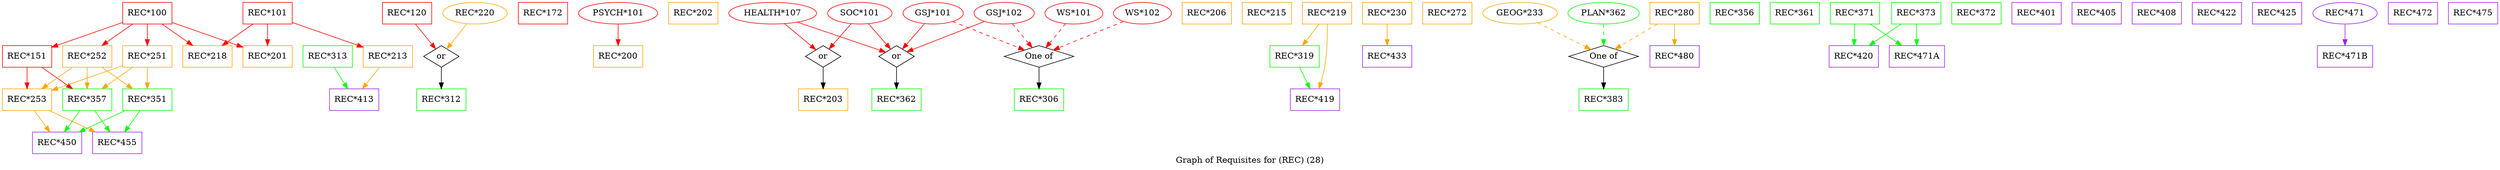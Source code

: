 strict digraph "" {
	graph [bb="0,0,4144,275",
		label="Graph of Requisites for (REC) (28)",
		lheight=0.21,
		lp="2072,11.5",
		lwidth=3.43
	];
	node [label="\N"];
	"REC*100"	[color=red,
		height=0.5,
		pos="241,257",
		shape=box,
		width=1.1389];
	"REC*151"	[color=red,
		height=0.5,
		pos="41,185",
		shape=box,
		width=1.1389];
	"REC*100" -> "REC*151"	[color=red,
		pos="e,82.044,200.37 199.56,241.5 168.21,230.53 125.02,215.41 91.626,203.72"];
	"REC*201"	[color=orange,
		height=0.5,
		pos="441,185",
		shape=box,
		width=1.1389];
	"REC*100" -> "REC*201"	[color=red,
		pos="e,399.96,200.37 282.44,241.5 313.79,230.53 356.98,215.41 390.37,203.72"];
	"REC*218"	[color=orange,
		height=0.5,
		pos="341,185",
		shape=box,
		width=1.1389];
	"REC*100" -> "REC*218"	[color=red,
		pos="e,316.44,203.19 265.46,238.88 278.3,229.89 294.2,218.76 308.09,209.03"];
	"REC*251"	[color=orange,
		height=0.5,
		pos="241,185",
		shape=box,
		width=1.1389];
	"REC*100" -> "REC*251"	[color=red,
		pos="e,241,203.1 241,238.7 241,230.98 241,221.71 241,213.11"];
	"REC*252"	[color=orange,
		height=0.5,
		pos="141,185",
		shape=box,
		width=1.1389];
	"REC*100" -> "REC*252"	[color=red,
		pos="e,165.56,203.19 216.54,238.88 203.7,229.89 187.8,218.76 173.91,209.03"];
	"REC*253"	[color=orange,
		height=0.5,
		pos="41,113",
		shape=box,
		width=1.1389];
	"REC*151" -> "REC*253"	[color=red,
		pos="e,41,131.1 41,166.7 41,158.98 41,149.71 41,141.11"];
	"REC*357"	[color=green,
		height=0.5,
		pos="141,113",
		shape=box,
		width=1.1389];
	"REC*151" -> "REC*357"	[color=red,
		pos="e,116.44,131.19 65.463,166.88 78.296,157.89 94.196,146.76 108.09,137.03"];
	"REC*251" -> "REC*253"	[color=orange,
		pos="e,82.044,128.37 199.56,169.5 168.21,158.53 125.02,143.41 91.626,131.72"];
	"REC*251" -> "REC*357"	[color=orange,
		pos="e,165.56,131.19 216.54,166.88 203.7,157.89 187.8,146.76 173.91,137.03"];
	"REC*351"	[color=green,
		height=0.5,
		pos="241,113",
		shape=box,
		width=1.1389];
	"REC*251" -> "REC*351"	[color=orange,
		pos="e,241,131.1 241,166.7 241,158.98 241,149.71 241,141.11"];
	"REC*252" -> "REC*253"	[color=orange,
		pos="e,65.557,131.19 116.54,166.88 103.7,157.89 87.804,146.76 73.906,137.03"];
	"REC*252" -> "REC*357"	[color=orange,
		pos="e,141,131.1 141,166.7 141,158.98 141,149.71 141,141.11"];
	"REC*252" -> "REC*351"	[color=orange,
		pos="e,216.44,131.19 165.46,166.88 178.3,157.89 194.2,146.76 208.09,137.03"];
	"REC*450"	[color=purple,
		height=0.5,
		pos="91,41",
		shape=box,
		width=1.1389];
	"REC*253" -> "REC*450"	[color=orange,
		pos="e,78.783,59.104 53.36,94.697 59.233,86.474 66.369,76.483 72.842,67.421"];
	"REC*455"	[color=purple,
		height=0.5,
		pos="191,41",
		shape=box,
		width=1.1389];
	"REC*253" -> "REC*455"	[color=orange,
		pos="e,154.43,59.068 77.694,94.876 98.018,85.392 123.47,73.513 145.1,63.419"];
	"REC*357" -> "REC*450"	[color=green,
		pos="e,103.22,59.104 128.64,94.697 122.77,86.474 115.63,76.483 109.16,67.421"];
	"REC*357" -> "REC*455"	[color=green,
		pos="e,178.78,59.104 153.36,94.697 159.23,86.474 166.37,76.483 172.84,67.421"];
	"REC*351" -> "REC*450"	[color=green,
		pos="e,127.57,59.068 204.31,94.876 183.98,85.392 158.53,73.513 136.9,63.419"];
	"REC*351" -> "REC*455"	[color=green,
		pos="e,203.22,59.104 228.64,94.697 222.77,86.474 215.63,76.483 209.16,67.421"];
	"REC*101"	[color=red,
		height=0.5,
		pos="441,257",
		shape=box,
		width=1.1389];
	"REC*101" -> "REC*201"	[color=red,
		pos="e,441,203.1 441,238.7 441,230.98 441,221.71 441,213.11"];
	"REC*101" -> "REC*218"	[color=red,
		pos="e,365.56,203.19 416.54,238.88 403.7,229.89 387.8,218.76 373.91,209.03"];
	"REC*213"	[color=orange,
		height=0.5,
		pos="641,185",
		shape=box,
		width=1.1389];
	"REC*101" -> "REC*213"	[color=red,
		pos="e,599.96,200.37 482.44,241.5 513.79,230.53 556.98,215.41 590.37,203.72"];
	"REC*413"	[color=purple,
		height=0.5,
		pos="585,113",
		shape=box,
		width=1.1389];
	"REC*213" -> "REC*413"	[color=orange,
		pos="e,598.68,131.1 627.16,166.7 620.51,158.39 612.42,148.28 605.11,139.14"];
	"REC*120"	[color=red,
		height=0.5,
		pos="673,257",
		shape=box,
		width=1.1389];
	or453	[height=0.5,
		label=or,
		pos="729,185",
		shape=diamond,
		width=0.81703];
	"REC*120" -> or453	[color=red,
		pos="e,719.7,197.63 686.84,238.7 694.84,228.7 704.93,216.09 713.23,205.72"];
	"REC*312"	[color=green,
		height=0.5,
		pos="729,113",
		shape=box,
		width=1.1389];
	or453 -> "REC*312"	[pos="e,729,131.1 729,166.7 729,158.98 729,149.71 729,141.11"];
	"REC*172"	[color=red,
		height=0.5,
		pos="897,257",
		shape=box,
		width=1.1389];
	"REC*200"	[color=orange,
		height=0.5,
		pos="1022,185",
		shape=box,
		width=1.1389];
	"PSYCH*101"	[color=red,
		height=0.5,
		pos="1022,257",
		width=1.8234];
	"PSYCH*101" -> "REC*200"	[color=red,
		pos="e,1022,203.1 1022,238.7 1022,230.98 1022,221.71 1022,213.11"];
	"REC*202"	[color=orange,
		height=0.5,
		pos="1147,257",
		shape=box,
		width=1.1389];
	"REC*203"	[color=orange,
		height=0.5,
		pos="1361,113",
		shape=box,
		width=1.1389];
	or452	[height=0.5,
		label=or,
		pos="1361,185",
		shape=diamond,
		width=0.81703];
	or452 -> "REC*203"	[pos="e,1361,131.1 1361,166.7 1361,158.98 1361,149.71 1361,141.11"];
	"HEALTH*107"	[color=red,
		height=0.5,
		pos="1279,257",
		width=2.022];
	"HEALTH*107" -> or452	[color=red,
		pos="e,1349.1,196.19 1298.4,239.41 1311.3,228.4 1328.2,213.99 1341.2,202.91"];
	or454	[height=0.5,
		label=or,
		pos="1483,185",
		shape=diamond,
		width=0.81703];
	"HEALTH*107" -> or454	[color=red,
		pos="e,1465.1,192.14 1319.8,242 1360.1,228.17 1420.7,207.38 1455.6,195.41"];
	"REC*362"	[color=green,
		height=0.5,
		pos="1483,113",
		shape=box,
		width=1.1389];
	or454 -> "REC*362"	[pos="e,1483,131.1 1483,166.7 1483,158.98 1483,149.71 1483,141.11"];
	"SOC*101"	[color=red,
		height=0.5,
		pos="1423,257",
		width=1.4804];
	"SOC*101" -> or452	[color=red,
		pos="e,1370.8,197.02 1408.3,239.41 1399.1,228.97 1387.1,215.48 1377.5,204.67"];
	"SOC*101" -> or454	[color=red,
		pos="e,1473.2,197.44 1437.2,239.41 1446.1,229.1 1457.4,215.81 1466.7,205.07"];
	"REC*206"	[color=orange,
		height=0.5,
		pos="1999,257",
		shape=box,
		width=1.1389];
	"REC*215"	[color=orange,
		height=0.5,
		pos="2099,257",
		shape=box,
		width=1.1389];
	"REC*219"	[color=orange,
		height=0.5,
		pos="2199,257",
		shape=box,
		width=1.1389];
	"REC*319"	[color=green,
		height=0.5,
		pos="2145,185",
		shape=box,
		width=1.1389];
	"REC*219" -> "REC*319"	[color=orange,
		pos="e,2158.2,203.1 2185.7,238.7 2179.2,230.39 2171.4,220.28 2164.4,211.14"];
	"REC*419"	[color=purple,
		height=0.5,
		pos="2179,113",
		shape=box,
		width=1.1389];
	"REC*219" -> "REC*419"	[color=orange,
		pos="e,2185.4,131.4 2199.5,238.8 2199.7,220.78 2199.2,191.7 2195,167 2193.5,158.38 2191.1,149.19 2188.5,140.93"];
	"REC*319" -> "REC*419"	[color=green,
		pos="e,2170.7,131.1 2153.4,166.7 2157.3,158.73 2162,149.1 2166.2,140.26"];
	"REC*230"	[color=orange,
		height=0.5,
		pos="2299,257",
		shape=box,
		width=1.1389];
	"REC*433"	[color=purple,
		height=0.5,
		pos="2299,185",
		shape=box,
		width=1.1389];
	"REC*230" -> "REC*433"	[color=orange,
		pos="e,2299,203.1 2299,238.7 2299,230.98 2299,221.71 2299,213.11"];
	"REC*272"	[color=orange,
		height=0.5,
		pos="2399,257",
		shape=box,
		width=1.1389];
	"REC*280"	[color=orange,
		height=0.5,
		pos="2777,257",
		shape=box,
		width=1.1389];
	of254	[height=0.5,
		label="One of",
		pos="2659,185",
		shape=diamond,
		width=1.6085];
	"REC*280" -> of254	[color=orange,
		pos="e,2678,197.27 2748.1,238.88 2729.5,227.8 2705.3,213.45 2686.8,202.5",
		style=dashed];
	"REC*480"	[color=purple,
		height=0.5,
		pos="2777,185",
		shape=box,
		width=1.1389];
	"REC*280" -> "REC*480"	[color=orange,
		pos="e,2777,203.1 2777,238.7 2777,230.98 2777,221.71 2777,213.11"];
	"REC*383"	[color=green,
		height=0.5,
		pos="2659,113",
		shape=box,
		width=1.1389];
	of254 -> "REC*383"	[pos="e,2659,131.1 2659,166.7 2659,158.98 2659,149.71 2659,141.11"];
	"REC*306"	[color=green,
		height=0.5,
		pos="1720,113",
		shape=box,
		width=1.1389];
	of253	[height=0.5,
		label="One of",
		pos="1720,185",
		shape=diamond,
		width=1.6085];
	of253 -> "REC*306"	[pos="e,1720,131.1 1720,166.7 1720,158.98 1720,149.71 1720,141.11"];
	"GSJ*101"	[color=red,
		height=0.5,
		pos="1544,257",
		width=1.3902];
	"GSJ*101" -> or454	[color=red,
		pos="e,1493,197.44 1529.5,239.41 1520.6,229.1 1509,215.81 1499.6,205.07"];
	"GSJ*101" -> of253	[color=red,
		pos="e,1695.8,195.61 1576.3,243.16 1607.6,230.71 1654.8,211.91 1686.5,199.31",
		style=dashed];
	"GSJ*102"	[color=red,
		height=0.5,
		pos="1662,257",
		width=1.3902];
	"GSJ*102" -> or454	[color=red,
		pos="e,1500,192.63 1629.2,243.16 1594.7,229.7 1541.3,208.8 1509.5,196.36"];
	"GSJ*102" -> of253	[color=red,
		pos="e,1708.7,199.65 1675.7,239.41 1683.7,229.84 1693.7,217.7 1702.3,207.42",
		style=dashed];
	"WS*101"	[color=red,
		height=0.5,
		pos="1778,257",
		width=1.336];
	"WS*101" -> of253	[color=red,
		pos="e,1731.3,199.65 1764.3,239.41 1756.3,229.84 1746.3,217.7 1737.7,207.42",
		style=dashed];
	"WS*102"	[color=red,
		height=0.5,
		pos="1892,257",
		width=1.336];
	"WS*102" -> of253	[color=red,
		pos="e,1743.9,195.72 1860.5,243.16 1830.1,230.8 1784.3,212.18 1753.4,199.58",
		style=dashed];
	"REC*220"	[color=orange,
		height=0.5,
		pos="785,257",
		width=1.4804];
	"REC*220" -> or453	[color=orange,
		pos="e,738.15,197.44 771.73,239.41 763.56,229.2 753.06,216.07 744.51,205.39"];
	"REC*313"	[color=green,
		height=0.5,
		pos="541,185",
		shape=box,
		width=1.1389];
	"REC*313" -> "REC*413"	[color=green,
		pos="e,574.25,131.1 551.88,166.7 556.99,158.56 563.2,148.69 568.84,139.7"];
	"REC*356"	[color=green,
		height=0.5,
		pos="2877,257",
		shape=box,
		width=1.1389];
	"REC*361"	[color=green,
		height=0.5,
		pos="2977,257",
		shape=box,
		width=1.1389];
	"REC*371"	[color=green,
		height=0.5,
		pos="3077,257",
		shape=box,
		width=1.1389];
	"REC*420"	[color=purple,
		height=0.5,
		pos="3075,185",
		shape=box,
		width=1.1389];
	"REC*371" -> "REC*420"	[color=green,
		pos="e,3075.5,203.1 3076.5,238.7 3076.3,230.98 3076,221.71 3075.8,213.11"];
	"REC*471A"	[color=purple,
		height=0.5,
		pos="3180,185",
		shape=box,
		width=1.2778];
	"REC*371" -> "REC*471A"	[color=green,
		pos="e,3154.7,203.19 3102.2,238.88 3115.4,229.89 3131.8,218.76 3146.1,209.03"];
	"REC*372"	[color=green,
		height=0.5,
		pos="3279,257",
		shape=box,
		width=1.1389];
	"REC*373"	[color=green,
		height=0.5,
		pos="3179,257",
		shape=box,
		width=1.1389];
	"REC*373" -> "REC*420"	[color=green,
		pos="e,3100.5,203.19 3153.6,238.88 3140.2,229.89 3123.7,218.76 3109.2,209.03"];
	"REC*373" -> "REC*471A"	[color=green,
		pos="e,3179.8,203.1 3179.2,238.7 3179.4,230.98 3179.5,221.71 3179.6,213.11"];
	"GEOG*233"	[color=orange,
		height=0.5,
		pos="2520,257",
		width=1.7151];
	"GEOG*233" -> of254	[color=orange,
		pos="e,2637.7,196.72 2549.5,241.15 2572.7,229.44 2605.1,213.17 2628.6,201.33",
		style=dashed];
	"PLAN*362"	[color=green,
		height=0.5,
		pos="2659,257",
		width=1.6429];
	"PLAN*362" -> of254	[color=green,
		pos="e,2659,203.1 2659,238.7 2659,230.98 2659,221.71 2659,213.11",
		style=dashed];
	"REC*401"	[color=purple,
		height=0.5,
		pos="3379,257",
		shape=box,
		width=1.1389];
	"REC*405"	[color=purple,
		height=0.5,
		pos="3479,257",
		shape=box,
		width=1.1389];
	"REC*408"	[color=purple,
		height=0.5,
		pos="3579,257",
		shape=box,
		width=1.1389];
	"REC*422"	[color=purple,
		height=0.5,
		pos="3679,257",
		shape=box,
		width=1.1389];
	"REC*425"	[color=purple,
		height=0.5,
		pos="3779,257",
		shape=box,
		width=1.1389];
	"REC*471B"	[color=purple,
		height=0.5,
		pos="3891,185",
		shape=box,
		width=1.2778];
	"REC*471"	[color=purple,
		height=0.5,
		pos="3891,257",
		width=1.4804];
	"REC*471" -> "REC*471B"	[color=purple,
		pos="e,3891,203.1 3891,238.7 3891,230.98 3891,221.71 3891,213.11"];
	"REC*472"	[color=purple,
		height=0.5,
		pos="4003,257",
		shape=box,
		width=1.1389];
	"REC*475"	[color=purple,
		height=0.5,
		pos="4103,257",
		shape=box,
		width=1.1389];
}
